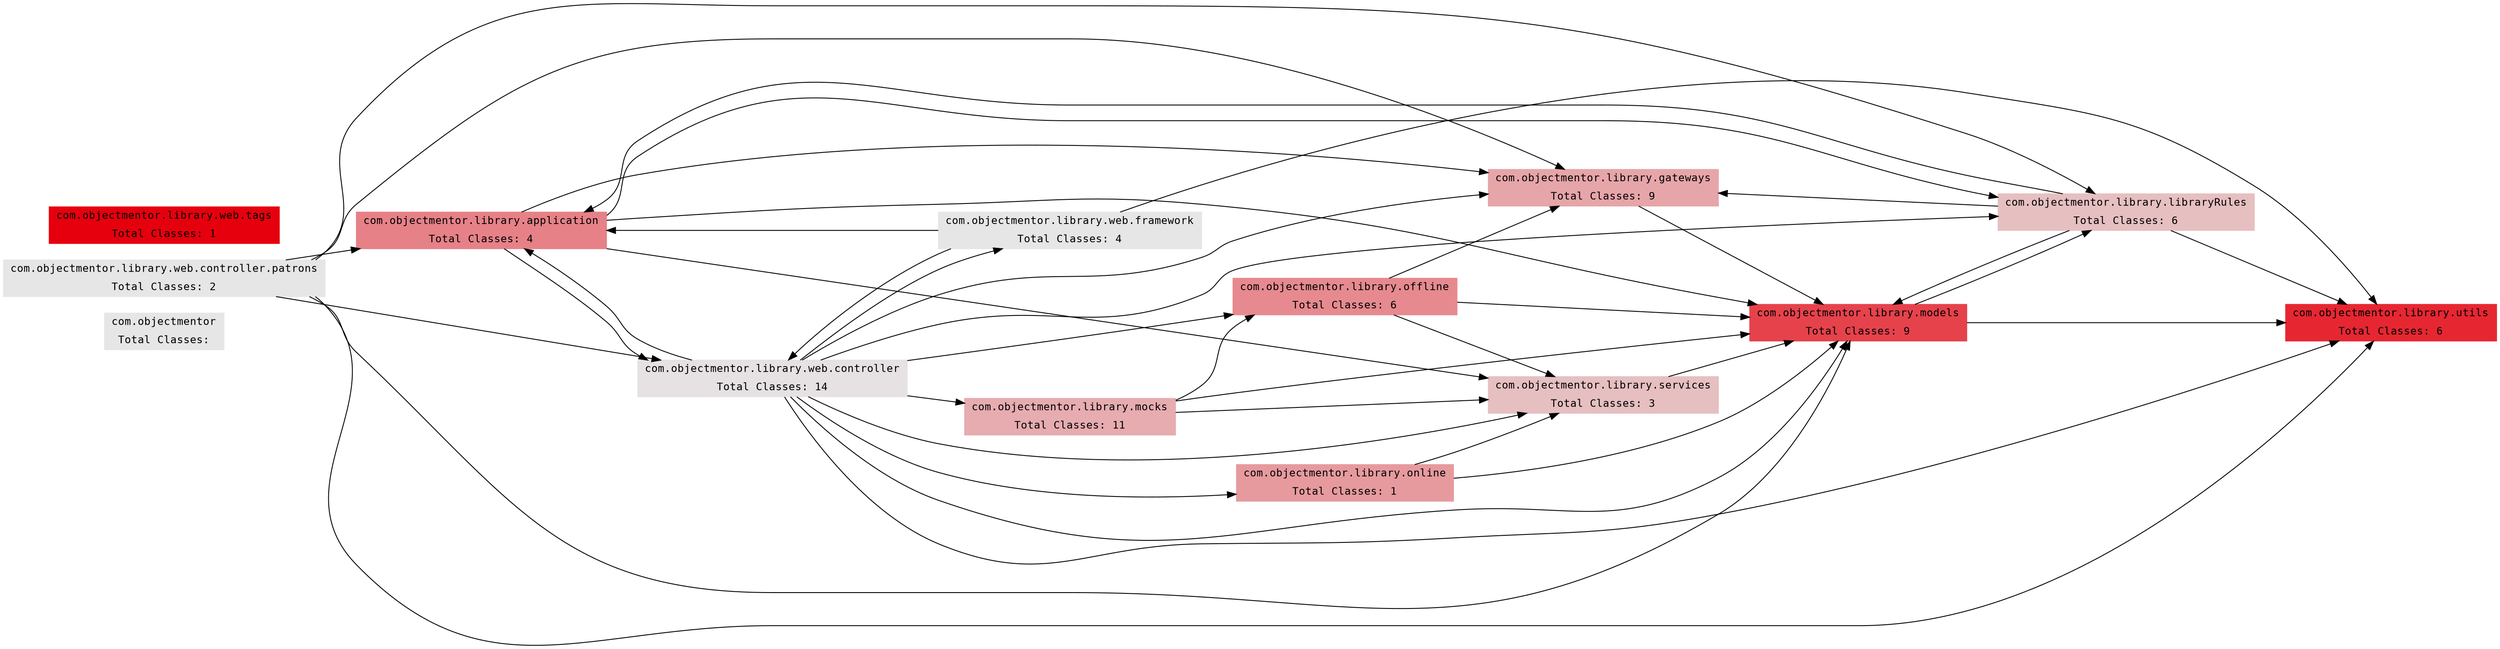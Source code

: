 
digraph g {
        graph [
	    rankdir = "LR"
	];
	node [
	    fontsize = "12"
	    fontname = "Courier"
	    shape = "ellipse"
	];
	edge[];
	"com.objectmentor" [
        label="com.objectmentor | Total Classes: "
	shape="record"
	color=".99 0.0 .9"
	style=filled
    ];
    "com.objectmentor.library.application" [
        label="com.objectmentor.library.application | Total Classes: 4"
	shape="record"
	color=".99 0.44 .9"
	style=filled
    ];
    "com.objectmentor.library.application" -> "com.objectmentor.library.gateways"
    "com.objectmentor.library.application" -> "com.objectmentor.library.libraryRules"
    "com.objectmentor.library.application" -> "com.objectmentor.library.models"
    "com.objectmentor.library.application" -> "com.objectmentor.library.services"
    "com.objectmentor.library.application" -> "com.objectmentor.library.web.controller"
    "com.objectmentor.library.gateways" [
        label="com.objectmentor.library.gateways | Total Classes: 9"
	shape="record"
	color=".99 0.28 .9"
	style=filled
    ];
    "com.objectmentor.library.gateways" -> "com.objectmentor.library.models"
    "com.objectmentor.library.libraryRules" [
        label="com.objectmentor.library.libraryRules | Total Classes: 6"
	shape="record"
	color=".99 0.17 .9"
	style=filled
    ];
    "com.objectmentor.library.libraryRules" -> "com.objectmentor.library.application"
    "com.objectmentor.library.libraryRules" -> "com.objectmentor.library.gateways"
    "com.objectmentor.library.libraryRules" -> "com.objectmentor.library.models"
    "com.objectmentor.library.libraryRules" -> "com.objectmentor.library.utils"
    "com.objectmentor.library.mocks" [
        label="com.objectmentor.library.mocks | Total Classes: 11"
	shape="record"
	color=".99 0.25 .9"
	style=filled
    ];
    "com.objectmentor.library.mocks" -> "com.objectmentor.library.models"
    "com.objectmentor.library.mocks" -> "com.objectmentor.library.offline"
    "com.objectmentor.library.mocks" -> "com.objectmentor.library.services"
    "com.objectmentor.library.models" [
        label="com.objectmentor.library.models | Total Classes: 9"
	shape="record"
	color=".99 0.71 .9"
	style=filled
    ];
    "com.objectmentor.library.models" -> "com.objectmentor.library.libraryRules"
    "com.objectmentor.library.models" -> "com.objectmentor.library.utils"
    "com.objectmentor.library.offline" [
        label="com.objectmentor.library.offline | Total Classes: 6"
	shape="record"
	color=".99 0.4 .9"
	style=filled
    ];
    "com.objectmentor.library.offline" -> "com.objectmentor.library.gateways"
    "com.objectmentor.library.offline" -> "com.objectmentor.library.models"
    "com.objectmentor.library.offline" -> "com.objectmentor.library.services"
    "com.objectmentor.library.online" [
        label="com.objectmentor.library.online | Total Classes: 1"
	shape="record"
	color=".99 0.33 .9"
	style=filled
    ];
    "com.objectmentor.library.online" -> "com.objectmentor.library.models"
    "com.objectmentor.library.online" -> "com.objectmentor.library.services"
    "com.objectmentor.library.services" [
        label="com.objectmentor.library.services | Total Classes: 3"
	shape="record"
	color=".99 0.17 .9"
	style=filled
    ];
    "com.objectmentor.library.services" -> "com.objectmentor.library.models"
    "com.objectmentor.library.utils" [
        label="com.objectmentor.library.utils | Total Classes: 6"
	shape="record"
	color=".99 0.83 .9"
	style=filled
    ];
    "com.objectmentor.library.web.controller" [
        label="com.objectmentor.library.web.controller | Total Classes: 14"
	shape="record"
	color=".99 0.02 .9"
	style=filled
    ];
    "com.objectmentor.library.web.controller" -> "com.objectmentor.library.application"
    "com.objectmentor.library.web.controller" -> "com.objectmentor.library.gateways"
    "com.objectmentor.library.web.controller" -> "com.objectmentor.library.libraryRules"
    "com.objectmentor.library.web.controller" -> "com.objectmentor.library.mocks"
    "com.objectmentor.library.web.controller" -> "com.objectmentor.library.models"
    "com.objectmentor.library.web.controller" -> "com.objectmentor.library.offline"
    "com.objectmentor.library.web.controller" -> "com.objectmentor.library.online"
    "com.objectmentor.library.web.controller" -> "com.objectmentor.library.services"
    "com.objectmentor.library.web.controller" -> "com.objectmentor.library.utils"
    "com.objectmentor.library.web.controller" -> "com.objectmentor.library.web.framework"
    "com.objectmentor.library.web.controller.patrons" [
        label="com.objectmentor.library.web.controller.patrons | Total Classes: 2"
	shape="record"
	color=".99 0 .9"
	style=filled
    ];
    "com.objectmentor.library.web.controller.patrons" -> "com.objectmentor.library.application"
    "com.objectmentor.library.web.controller.patrons" -> "com.objectmentor.library.gateways"
    "com.objectmentor.library.web.controller.patrons" -> "com.objectmentor.library.libraryRules"
    "com.objectmentor.library.web.controller.patrons" -> "com.objectmentor.library.models"
    "com.objectmentor.library.web.controller.patrons" -> "com.objectmentor.library.utils"
    "com.objectmentor.library.web.controller.patrons" -> "com.objectmentor.library.web.controller"
    "com.objectmentor.library.web.framework" [
        label="com.objectmentor.library.web.framework | Total Classes: 4"
	shape="record"
	color=".99 0 .9"
	style=filled
    ];
    "com.objectmentor.library.web.framework" -> "com.objectmentor.library.application"
    "com.objectmentor.library.web.framework" -> "com.objectmentor.library.utils"
    "com.objectmentor.library.web.framework" -> "com.objectmentor.library.web.controller"
    "com.objectmentor.library.web.tags" [
        label="com.objectmentor.library.web.tags | Total Classes: 1"
	shape="record"
	color=".99 1 .9"
	style=filled
    ];
    
}
